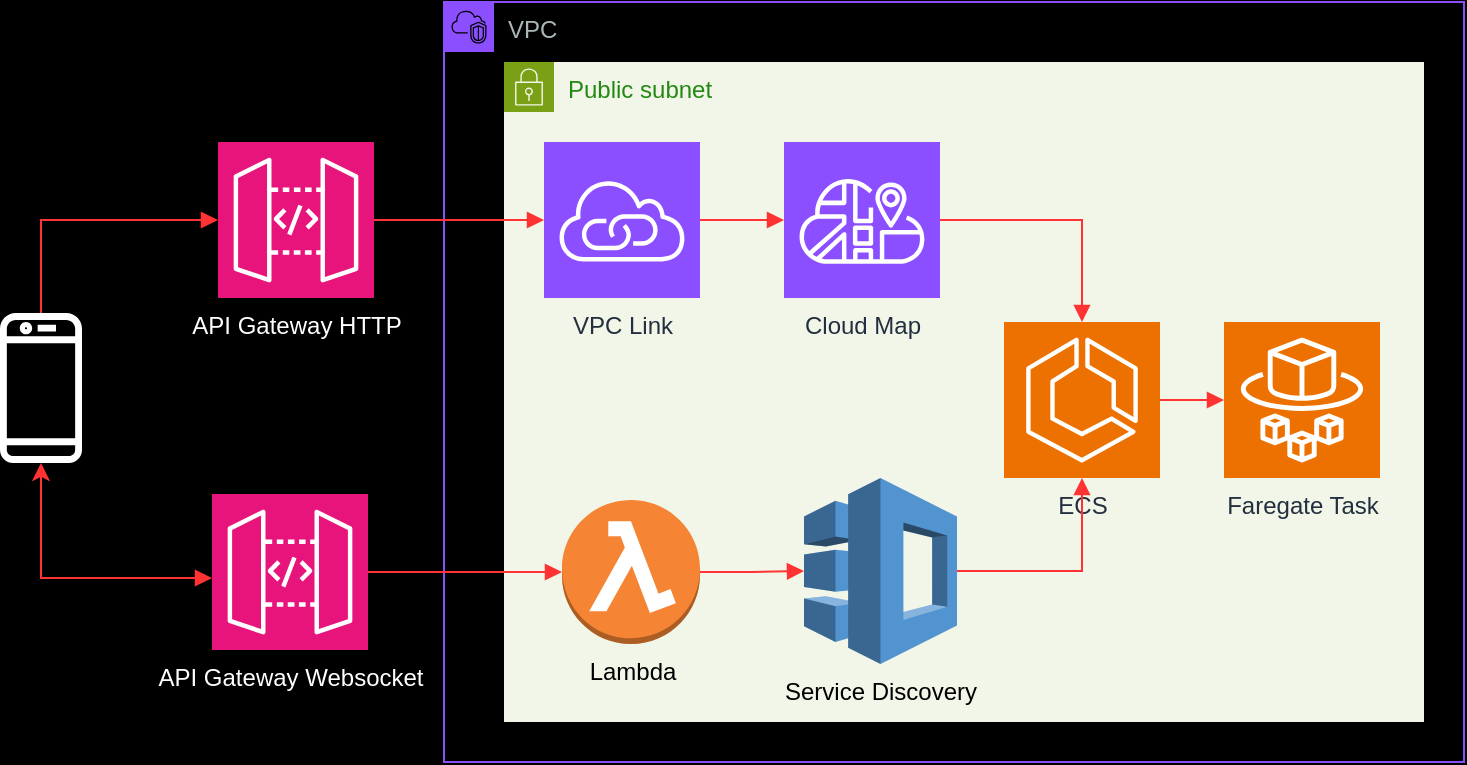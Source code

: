 <mxfile version="26.0.16">
  <diagram name="Page-1" id="RGOq8lqfi6i8Ctn7MAA8">
    <mxGraphModel dx="1042" dy="627" grid="0" gridSize="10" guides="1" tooltips="1" connect="1" arrows="1" fold="1" page="1" pageScale="1" pageWidth="850" pageHeight="1100" background="#000000" math="0" shadow="0">
      <root>
        <mxCell id="0" />
        <mxCell id="1" parent="0" />
        <mxCell id="wvd1j4CsccvjR-k-unC9-2" value="VPC" style="points=[[0,0],[0.25,0],[0.5,0],[0.75,0],[1,0],[1,0.25],[1,0.5],[1,0.75],[1,1],[0.75,1],[0.5,1],[0.25,1],[0,1],[0,0.75],[0,0.5],[0,0.25]];outlineConnect=0;gradientColor=none;html=1;whiteSpace=wrap;fontSize=12;fontStyle=0;container=1;pointerEvents=0;collapsible=0;recursiveResize=0;shape=mxgraph.aws4.group;grIcon=mxgraph.aws4.group_vpc2;strokeColor=#8C4FFF;fillColor=none;verticalAlign=top;align=left;spacingLeft=30;fontColor=#AAB7B8;dashed=0;" vertex="1" parent="1">
          <mxGeometry x="270" y="280" width="510" height="380" as="geometry" />
        </mxCell>
        <mxCell id="wvd1j4CsccvjR-k-unC9-3" value="Public subnet" style="points=[[0,0],[0.25,0],[0.5,0],[0.75,0],[1,0],[1,0.25],[1,0.5],[1,0.75],[1,1],[0.75,1],[0.5,1],[0.25,1],[0,1],[0,0.75],[0,0.5],[0,0.25]];outlineConnect=0;gradientColor=none;html=1;whiteSpace=wrap;fontSize=12;fontStyle=0;container=1;pointerEvents=0;collapsible=0;recursiveResize=0;shape=mxgraph.aws4.group;grIcon=mxgraph.aws4.group_security_group;grStroke=0;strokeColor=#7AA116;fillColor=#F2F6E8;verticalAlign=top;align=left;spacingLeft=30;fontColor=#248814;dashed=0;" vertex="1" parent="wvd1j4CsccvjR-k-unC9-2">
          <mxGeometry x="30" y="30" width="460" height="330" as="geometry" />
        </mxCell>
        <mxCell id="wvd1j4CsccvjR-k-unC9-6" value="VPC Link" style="sketch=0;points=[[0,0,0],[0.25,0,0],[0.5,0,0],[0.75,0,0],[1,0,0],[0,1,0],[0.25,1,0],[0.5,1,0],[0.75,1,0],[1,1,0],[0,0.25,0],[0,0.5,0],[0,0.75,0],[1,0.25,0],[1,0.5,0],[1,0.75,0]];outlineConnect=0;fontColor=#232F3E;fillColor=#8C4FFF;strokeColor=#ffffff;dashed=0;verticalLabelPosition=bottom;verticalAlign=top;align=center;html=1;fontSize=12;fontStyle=0;aspect=fixed;shape=mxgraph.aws4.resourceIcon;resIcon=mxgraph.aws4.vpc_privatelink;" vertex="1" parent="wvd1j4CsccvjR-k-unC9-3">
          <mxGeometry x="20" y="40" width="78" height="78" as="geometry" />
        </mxCell>
        <mxCell id="wvd1j4CsccvjR-k-unC9-7" value="Cloud Map" style="sketch=0;points=[[0,0,0],[0.25,0,0],[0.5,0,0],[0.75,0,0],[1,0,0],[0,1,0],[0.25,1,0],[0.5,1,0],[0.75,1,0],[1,1,0],[0,0.25,0],[0,0.5,0],[0,0.75,0],[1,0.25,0],[1,0.5,0],[1,0.75,0]];outlineConnect=0;fontColor=#232F3E;fillColor=#8C4FFF;strokeColor=#ffffff;dashed=0;verticalLabelPosition=bottom;verticalAlign=top;align=center;html=1;fontSize=12;fontStyle=0;aspect=fixed;shape=mxgraph.aws4.resourceIcon;resIcon=mxgraph.aws4.cloud_map;" vertex="1" parent="wvd1j4CsccvjR-k-unC9-3">
          <mxGeometry x="140" y="40" width="78" height="78" as="geometry" />
        </mxCell>
        <mxCell id="wvd1j4CsccvjR-k-unC9-8" value="ECS" style="sketch=0;points=[[0,0,0],[0.25,0,0],[0.5,0,0],[0.75,0,0],[1,0,0],[0,1,0],[0.25,1,0],[0.5,1,0],[0.75,1,0],[1,1,0],[0,0.25,0],[0,0.5,0],[0,0.75,0],[1,0.25,0],[1,0.5,0],[1,0.75,0]];outlineConnect=0;fontColor=#232F3E;fillColor=#ED7100;strokeColor=#ffffff;dashed=0;verticalLabelPosition=bottom;verticalAlign=top;align=center;html=1;fontSize=12;fontStyle=0;aspect=fixed;shape=mxgraph.aws4.resourceIcon;resIcon=mxgraph.aws4.ecs;" vertex="1" parent="wvd1j4CsccvjR-k-unC9-3">
          <mxGeometry x="250" y="130" width="78" height="78" as="geometry" />
        </mxCell>
        <mxCell id="wvd1j4CsccvjR-k-unC9-9" value="Faregate Task" style="sketch=0;points=[[0,0,0],[0.25,0,0],[0.5,0,0],[0.75,0,0],[1,0,0],[0,1,0],[0.25,1,0],[0.5,1,0],[0.75,1,0],[1,1,0],[0,0.25,0],[0,0.5,0],[0,0.75,0],[1,0.25,0],[1,0.5,0],[1,0.75,0]];outlineConnect=0;fontColor=#232F3E;fillColor=#ED7100;strokeColor=#ffffff;dashed=0;verticalLabelPosition=bottom;verticalAlign=top;align=center;html=1;fontSize=12;fontStyle=0;aspect=fixed;shape=mxgraph.aws4.resourceIcon;resIcon=mxgraph.aws4.fargate;" vertex="1" parent="wvd1j4CsccvjR-k-unC9-3">
          <mxGeometry x="360" y="130" width="78" height="78" as="geometry" />
        </mxCell>
        <mxCell id="wvd1j4CsccvjR-k-unC9-10" value="Service Discovery&lt;div&gt;&lt;br&gt;&lt;/div&gt;" style="outlineConnect=0;dashed=0;verticalLabelPosition=bottom;verticalAlign=top;align=center;html=1;shape=mxgraph.aws3.application_discovery_service;fillColor=#5294CF;gradientColor=none;" vertex="1" parent="wvd1j4CsccvjR-k-unC9-3">
          <mxGeometry x="150" y="208" width="76.5" height="93" as="geometry" />
        </mxCell>
        <mxCell id="wvd1j4CsccvjR-k-unC9-11" value="Lambda" style="outlineConnect=0;dashed=0;verticalLabelPosition=bottom;verticalAlign=top;align=center;html=1;shape=mxgraph.aws3.lambda_function;fillColor=#F58534;gradientColor=none;" vertex="1" parent="wvd1j4CsccvjR-k-unC9-3">
          <mxGeometry x="29" y="219" width="69" height="72" as="geometry" />
        </mxCell>
        <mxCell id="wvd1j4CsccvjR-k-unC9-14" value="" style="edgeStyle=orthogonalEdgeStyle;html=1;endArrow=block;elbow=vertical;startArrow=none;endFill=1;strokeColor=#FF3333;rounded=0;" edge="1" parent="wvd1j4CsccvjR-k-unC9-3" source="wvd1j4CsccvjR-k-unC9-6" target="wvd1j4CsccvjR-k-unC9-7">
          <mxGeometry width="100" relative="1" as="geometry">
            <mxPoint x="-55" y="89" as="sourcePoint" />
            <mxPoint x="30" y="89" as="targetPoint" />
          </mxGeometry>
        </mxCell>
        <mxCell id="wvd1j4CsccvjR-k-unC9-15" value="" style="edgeStyle=orthogonalEdgeStyle;html=1;endArrow=block;elbow=vertical;startArrow=none;endFill=1;strokeColor=#FF3333;rounded=0;" edge="1" parent="wvd1j4CsccvjR-k-unC9-3" source="wvd1j4CsccvjR-k-unC9-7" target="wvd1j4CsccvjR-k-unC9-8">
          <mxGeometry width="100" relative="1" as="geometry">
            <mxPoint x="108" y="89" as="sourcePoint" />
            <mxPoint x="150" y="89" as="targetPoint" />
          </mxGeometry>
        </mxCell>
        <mxCell id="wvd1j4CsccvjR-k-unC9-16" value="" style="edgeStyle=orthogonalEdgeStyle;html=1;endArrow=block;elbow=vertical;startArrow=none;endFill=1;strokeColor=#FF3333;rounded=0;" edge="1" parent="wvd1j4CsccvjR-k-unC9-3" source="wvd1j4CsccvjR-k-unC9-8" target="wvd1j4CsccvjR-k-unC9-9">
          <mxGeometry width="100" relative="1" as="geometry">
            <mxPoint x="228" y="89" as="sourcePoint" />
            <mxPoint x="299" y="140" as="targetPoint" />
          </mxGeometry>
        </mxCell>
        <mxCell id="wvd1j4CsccvjR-k-unC9-17" value="" style="edgeStyle=orthogonalEdgeStyle;html=1;endArrow=block;elbow=vertical;startArrow=none;endFill=1;strokeColor=#FF3333;rounded=0;" edge="1" parent="wvd1j4CsccvjR-k-unC9-3" source="wvd1j4CsccvjR-k-unC9-10" target="wvd1j4CsccvjR-k-unC9-8">
          <mxGeometry width="100" relative="1" as="geometry">
            <mxPoint x="338" y="179" as="sourcePoint" />
            <mxPoint x="370" y="179" as="targetPoint" />
            <Array as="points">
              <mxPoint x="289" y="255" />
            </Array>
          </mxGeometry>
        </mxCell>
        <mxCell id="wvd1j4CsccvjR-k-unC9-18" value="" style="edgeStyle=orthogonalEdgeStyle;html=1;endArrow=block;elbow=vertical;startArrow=none;endFill=1;strokeColor=#FF3333;rounded=0;" edge="1" parent="wvd1j4CsccvjR-k-unC9-3" source="wvd1j4CsccvjR-k-unC9-11" target="wvd1j4CsccvjR-k-unC9-10">
          <mxGeometry width="100" relative="1" as="geometry">
            <mxPoint x="-58" y="265" as="sourcePoint" />
            <mxPoint x="39" y="265" as="targetPoint" />
          </mxGeometry>
        </mxCell>
        <mxCell id="wvd1j4CsccvjR-k-unC9-4" value="API Gateway HTTP" style="sketch=0;points=[[0,0,0],[0.25,0,0],[0.5,0,0],[0.75,0,0],[1,0,0],[0,1,0],[0.25,1,0],[0.5,1,0],[0.75,1,0],[1,1,0],[0,0.25,0],[0,0.5,0],[0,0.75,0],[1,0.25,0],[1,0.5,0],[1,0.75,0]];outlineConnect=0;fillColor=#E7157B;strokeColor=#ffffff;dashed=0;verticalLabelPosition=bottom;verticalAlign=top;align=center;html=1;aspect=fixed;shape=mxgraph.aws4.resourceIcon;resIcon=mxgraph.aws4.api_gateway;fontColor=#FFFFFF;" vertex="1" parent="1">
          <mxGeometry x="157" y="350" width="78" height="78" as="geometry" />
        </mxCell>
        <mxCell id="wvd1j4CsccvjR-k-unC9-5" value="API Gateway Websocket" style="sketch=0;points=[[0,0,0],[0.25,0,0],[0.5,0,0],[0.75,0,0],[1,0,0],[0,1,0],[0.25,1,0],[0.5,1,0],[0.75,1,0],[1,1,0],[0,0.25,0],[0,0.5,0],[0,0.75,0],[1,0.25,0],[1,0.5,0],[1,0.75,0]];outlineConnect=0;fontColor=#FFFFFF;fillColor=#E7157B;strokeColor=#ffffff;dashed=0;verticalLabelPosition=bottom;verticalAlign=top;align=center;html=1;fontSize=12;fontStyle=0;aspect=fixed;shape=mxgraph.aws4.resourceIcon;resIcon=mxgraph.aws4.api_gateway;" vertex="1" parent="1">
          <mxGeometry x="154" y="526" width="78" height="78" as="geometry" />
        </mxCell>
        <mxCell id="wvd1j4CsccvjR-k-unC9-12" value="" style="edgeStyle=orthogonalEdgeStyle;html=1;endArrow=block;elbow=vertical;startArrow=none;endFill=1;strokeColor=#FF3333;rounded=0;" edge="1" parent="1" source="wvd1j4CsccvjR-k-unC9-4" target="wvd1j4CsccvjR-k-unC9-6">
          <mxGeometry width="100" relative="1" as="geometry">
            <mxPoint x="208" y="389" as="sourcePoint" />
            <mxPoint x="308" y="389" as="targetPoint" />
          </mxGeometry>
        </mxCell>
        <mxCell id="wvd1j4CsccvjR-k-unC9-13" value="" style="edgeStyle=orthogonalEdgeStyle;html=1;endArrow=block;elbow=vertical;startArrow=none;endFill=1;strokeColor=#FF3333;rounded=0;" edge="1" parent="1" source="wvd1j4CsccvjR-k-unC9-5" target="wvd1j4CsccvjR-k-unC9-11">
          <mxGeometry width="100" relative="1" as="geometry">
            <mxPoint x="218" y="399" as="sourcePoint" />
            <mxPoint x="330" y="399" as="targetPoint" />
          </mxGeometry>
        </mxCell>
        <mxCell id="wvd1j4CsccvjR-k-unC9-19" value="" style="sketch=0;outlineConnect=0;fontColor=#FFFFFF;gradientColor=none;fillColor=#FFFFFF;strokeColor=none;dashed=0;verticalLabelPosition=bottom;verticalAlign=top;align=center;html=1;fontSize=12;fontStyle=0;aspect=fixed;pointerEvents=1;shape=mxgraph.aws4.mobile_client;" vertex="1" parent="1">
          <mxGeometry x="48" y="434" width="41" height="78" as="geometry" />
        </mxCell>
        <mxCell id="wvd1j4CsccvjR-k-unC9-20" value="" style="edgeStyle=orthogonalEdgeStyle;html=1;endArrow=block;elbow=vertical;startArrow=none;endFill=1;strokeColor=#FF3333;rounded=0;entryX=0;entryY=0.5;entryDx=0;entryDy=0;entryPerimeter=0;" edge="1" parent="1" source="wvd1j4CsccvjR-k-unC9-19" target="wvd1j4CsccvjR-k-unC9-4">
          <mxGeometry width="100" relative="1" as="geometry">
            <mxPoint x="245" y="399" as="sourcePoint" />
            <mxPoint x="330" y="399" as="targetPoint" />
            <Array as="points">
              <mxPoint x="69" y="389" />
            </Array>
          </mxGeometry>
        </mxCell>
        <mxCell id="wvd1j4CsccvjR-k-unC9-22" value="" style="edgeStyle=orthogonalEdgeStyle;html=1;endArrow=block;elbow=vertical;startArrow=classic;endFill=1;strokeColor=#FF3333;rounded=0;startFill=1;" edge="1" parent="1" source="wvd1j4CsccvjR-k-unC9-19" target="wvd1j4CsccvjR-k-unC9-5">
          <mxGeometry width="100" relative="1" as="geometry">
            <mxPoint x="79" y="446" as="sourcePoint" />
            <mxPoint x="167" y="399" as="targetPoint" />
            <Array as="points">
              <mxPoint x="69" y="568" />
            </Array>
          </mxGeometry>
        </mxCell>
      </root>
    </mxGraphModel>
  </diagram>
</mxfile>
